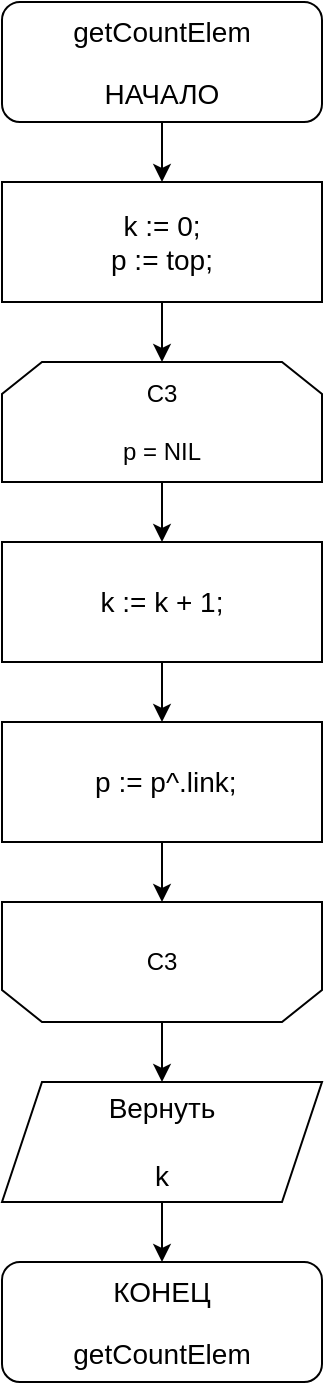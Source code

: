 <mxfile version="14.6.9" type="device"><diagram id="VMWINu2_D6G-P6_rTMkK" name="Page-1"><mxGraphModel dx="1422" dy="705" grid="1" gridSize="10" guides="1" tooltips="1" connect="1" arrows="1" fold="1" page="1" pageScale="1" pageWidth="827" pageHeight="1169" math="0" shadow="0"><root><mxCell id="0"/><mxCell id="1" parent="0"/><mxCell id="7SgnYzGdSmL4Zg-T1TKC-1" style="edgeStyle=orthogonalEdgeStyle;rounded=0;orthogonalLoop=1;jettySize=auto;html=1;exitX=0.5;exitY=1;exitDx=0;exitDy=0;entryX=0.5;entryY=0;entryDx=0;entryDy=0;" edge="1" parent="1" source="7SgnYzGdSmL4Zg-T1TKC-2" target="7SgnYzGdSmL4Zg-T1TKC-4"><mxGeometry relative="1" as="geometry"/></mxCell><mxCell id="7SgnYzGdSmL4Zg-T1TKC-2" value="&lt;font&gt;&lt;span style=&quot;font-size: 14px&quot;&gt;getCountElem&lt;/span&gt;&lt;br&gt;&lt;br&gt;&lt;span style=&quot;font-size: 14px&quot;&gt;НАЧАЛО&lt;/span&gt;&lt;br&gt;&lt;/font&gt;" style="rounded=1;whiteSpace=wrap;html=1;" vertex="1" parent="1"><mxGeometry x="360" y="40" width="160" height="60" as="geometry"/></mxCell><mxCell id="7SgnYzGdSmL4Zg-T1TKC-20" style="edgeStyle=orthogonalEdgeStyle;rounded=0;orthogonalLoop=1;jettySize=auto;html=1;exitX=0.5;exitY=1;exitDx=0;exitDy=0;entryX=0.5;entryY=0;entryDx=0;entryDy=0;" edge="1" parent="1" source="7SgnYzGdSmL4Zg-T1TKC-4" target="7SgnYzGdSmL4Zg-T1TKC-6"><mxGeometry relative="1" as="geometry"/></mxCell><mxCell id="7SgnYzGdSmL4Zg-T1TKC-4" value="&lt;font&gt;&lt;span style=&quot;font-size: 14px&quot;&gt;k := 0;&lt;/span&gt;&lt;br&gt;&lt;span style=&quot;font-size: 14px&quot;&gt;p := top;&lt;/span&gt;&lt;/font&gt;" style="rounded=0;whiteSpace=wrap;html=1;" vertex="1" parent="1"><mxGeometry x="360" y="130" width="160" height="60" as="geometry"/></mxCell><mxCell id="7SgnYzGdSmL4Zg-T1TKC-5" style="edgeStyle=orthogonalEdgeStyle;rounded=0;orthogonalLoop=1;jettySize=auto;html=1;exitX=0.5;exitY=1;exitDx=0;exitDy=0;entryX=0.5;entryY=0;entryDx=0;entryDy=0;" edge="1" parent="1" source="7SgnYzGdSmL4Zg-T1TKC-6" target="7SgnYzGdSmL4Zg-T1TKC-15"><mxGeometry relative="1" as="geometry"/></mxCell><mxCell id="7SgnYzGdSmL4Zg-T1TKC-6" value="C3&lt;br&gt;&lt;br&gt;p = NIL" style="shape=loopLimit;whiteSpace=wrap;html=1;" vertex="1" parent="1"><mxGeometry x="360" y="220" width="160" height="60" as="geometry"/></mxCell><mxCell id="7SgnYzGdSmL4Zg-T1TKC-18" style="edgeStyle=orthogonalEdgeStyle;rounded=0;orthogonalLoop=1;jettySize=auto;html=1;exitX=0.5;exitY=1;exitDx=0;exitDy=0;entryX=0.5;entryY=1;entryDx=0;entryDy=0;" edge="1" parent="1" source="7SgnYzGdSmL4Zg-T1TKC-8" target="7SgnYzGdSmL4Zg-T1TKC-10"><mxGeometry relative="1" as="geometry"/></mxCell><mxCell id="7SgnYzGdSmL4Zg-T1TKC-8" value="&lt;font style=&quot;font-size: 14px&quot;&gt;&amp;nbsp;p := p^.link;&lt;/font&gt;" style="rounded=0;whiteSpace=wrap;html=1;" vertex="1" parent="1"><mxGeometry x="360" y="400" width="160" height="60" as="geometry"/></mxCell><mxCell id="7SgnYzGdSmL4Zg-T1TKC-22" style="edgeStyle=orthogonalEdgeStyle;rounded=0;orthogonalLoop=1;jettySize=auto;html=1;exitX=0.5;exitY=0;exitDx=0;exitDy=0;entryX=0.5;entryY=0;entryDx=0;entryDy=0;" edge="1" parent="1" source="7SgnYzGdSmL4Zg-T1TKC-10" target="7SgnYzGdSmL4Zg-T1TKC-21"><mxGeometry relative="1" as="geometry"/></mxCell><mxCell id="7SgnYzGdSmL4Zg-T1TKC-10" value="C3" style="shape=loopLimit;whiteSpace=wrap;html=1;direction=west;" vertex="1" parent="1"><mxGeometry x="360" y="490" width="160" height="60" as="geometry"/></mxCell><mxCell id="7SgnYzGdSmL4Zg-T1TKC-11" value="&lt;font&gt;&lt;span style=&quot;font-size: 14px&quot;&gt;КОНЕЦ&lt;/span&gt;&lt;br&gt;&lt;br&gt;&lt;span style=&quot;font-size: 14px&quot;&gt;getCountElem&lt;/span&gt;&lt;br&gt;&lt;/font&gt;" style="rounded=1;whiteSpace=wrap;html=1;" vertex="1" parent="1"><mxGeometry x="360" y="670" width="160" height="60" as="geometry"/></mxCell><mxCell id="7SgnYzGdSmL4Zg-T1TKC-14" style="edgeStyle=orthogonalEdgeStyle;rounded=0;orthogonalLoop=1;jettySize=auto;html=1;exitX=0.5;exitY=1;exitDx=0;exitDy=0;entryX=0.5;entryY=0;entryDx=0;entryDy=0;" edge="1" parent="1" source="7SgnYzGdSmL4Zg-T1TKC-15" target="7SgnYzGdSmL4Zg-T1TKC-8"><mxGeometry relative="1" as="geometry"/></mxCell><mxCell id="7SgnYzGdSmL4Zg-T1TKC-15" value="&lt;font style=&quot;font-size: 14px&quot;&gt;k := k + 1;&lt;/font&gt;" style="rounded=0;whiteSpace=wrap;html=1;" vertex="1" parent="1"><mxGeometry x="360" y="310" width="160" height="60" as="geometry"/></mxCell><mxCell id="7SgnYzGdSmL4Zg-T1TKC-23" style="edgeStyle=orthogonalEdgeStyle;rounded=0;orthogonalLoop=1;jettySize=auto;html=1;exitX=0.5;exitY=1;exitDx=0;exitDy=0;entryX=0.5;entryY=0;entryDx=0;entryDy=0;" edge="1" parent="1" source="7SgnYzGdSmL4Zg-T1TKC-21" target="7SgnYzGdSmL4Zg-T1TKC-11"><mxGeometry relative="1" as="geometry"/></mxCell><mxCell id="7SgnYzGdSmL4Zg-T1TKC-21" value="&lt;font style=&quot;font-size: 14px&quot;&gt;Вернуть&lt;br&gt;&lt;br&gt;k&lt;/font&gt;" style="shape=parallelogram;perimeter=parallelogramPerimeter;whiteSpace=wrap;html=1;fixedSize=1;" vertex="1" parent="1"><mxGeometry x="360" y="580" width="160" height="60" as="geometry"/></mxCell></root></mxGraphModel></diagram></mxfile>